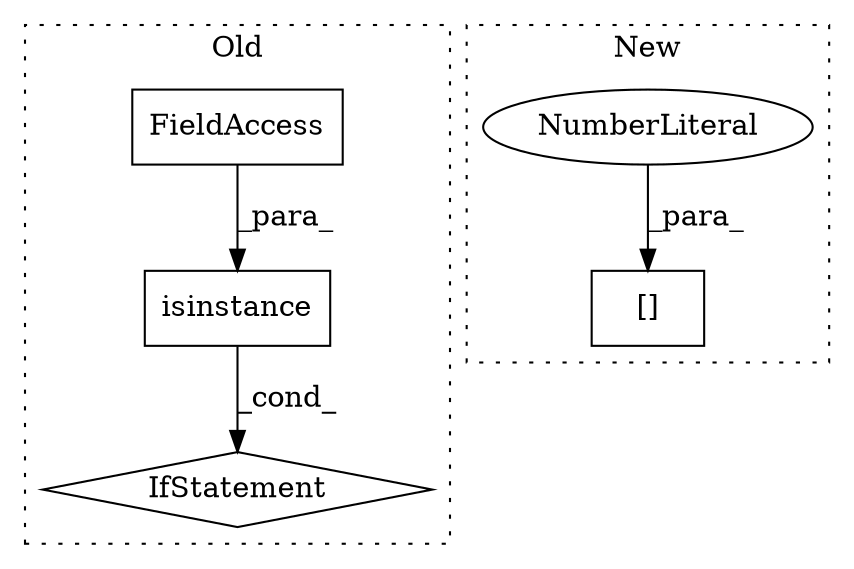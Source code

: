 digraph G {
subgraph cluster0 {
1 [label="isinstance" a="32" s="43435,43478" l="11,1" shape="box"];
3 [label="IfStatement" a="25" s="43430,43504" l="4,2" shape="diamond"];
4 [label="FieldAccess" a="22" s="43462" l="16" shape="box"];
label = "Old";
style="dotted";
}
subgraph cluster1 {
2 [label="[]" a="2" s="40250,40258" l="7,1" shape="box"];
5 [label="NumberLiteral" a="34" s="40257" l="1" shape="ellipse"];
label = "New";
style="dotted";
}
1 -> 3 [label="_cond_"];
4 -> 1 [label="_para_"];
5 -> 2 [label="_para_"];
}
